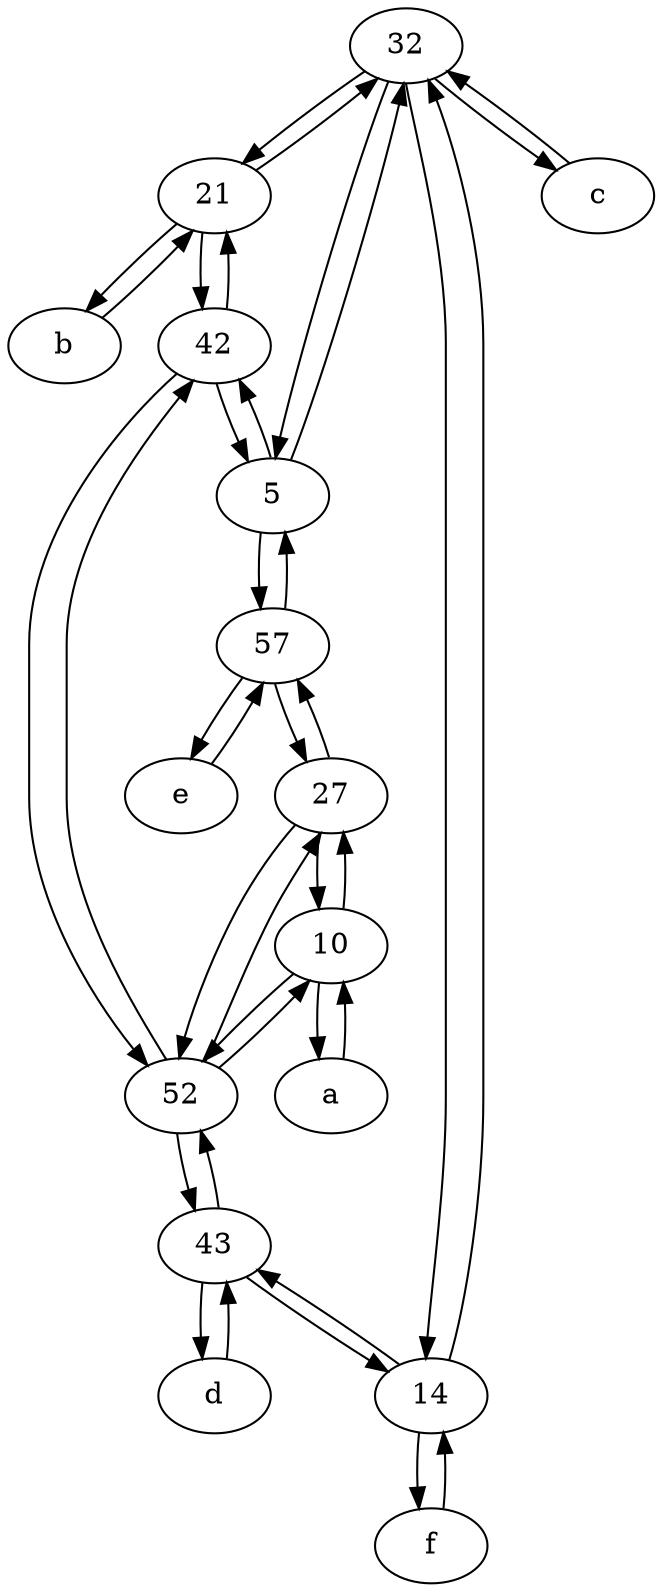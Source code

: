 digraph  {
	32;
	21;
	c [pos="20,10!"];
	e [pos="30,50!"];
	f [pos="15,45!"];
	14;
	a [pos="40,10!"];
	b [pos="50,20!"];
	10;
	27;
	57;
	52;
	5;
	d [pos="20,30!"];
	42;
	43;
	a -> 10;
	10 -> a;
	5 -> 57;
	d -> 43;
	57 -> 5;
	32 -> 14;
	21 -> b;
	43 -> 52;
	42 -> 5;
	27 -> 10;
	5 -> 42;
	42 -> 21;
	14 -> 43;
	57 -> e;
	52 -> 42;
	5 -> 32;
	42 -> 52;
	f -> 14;
	43 -> 14;
	e -> 57;
	52 -> 27;
	43 -> d;
	c -> 32;
	10 -> 52;
	14 -> f;
	32 -> 21;
	27 -> 57;
	52 -> 10;
	10 -> 27;
	b -> 21;
	32 -> c;
	21 -> 32;
	32 -> 5;
	52 -> 43;
	57 -> 27;
	14 -> 32;
	27 -> 52;
	21 -> 42;

	}